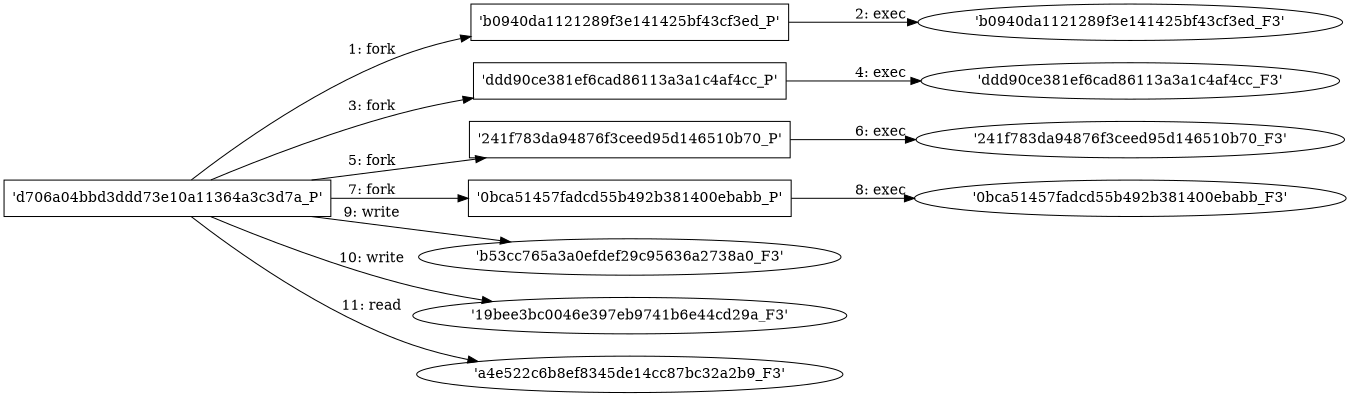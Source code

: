 digraph "D:\Learning\Paper\apt\基于CTI的攻击预警\Dataset\攻击图\ASGfromALLCTI\Vulnerability Spotlight Multiple remote code execution vulnerabilities in Microsoft Azure Sphere.dot" {
rankdir="LR"
size="9"
fixedsize="false"
splines="true"
nodesep=0.3
ranksep=0
fontsize=10
overlap="scalexy"
engine= "neato"
	"'d706a04bbd3ddd73e10a11364a3c3d7a_P'" [node_type=Process shape=box]
	"'b0940da1121289f3e141425bf43cf3ed_P'" [node_type=Process shape=box]
	"'d706a04bbd3ddd73e10a11364a3c3d7a_P'" -> "'b0940da1121289f3e141425bf43cf3ed_P'" [label="1: fork"]
	"'b0940da1121289f3e141425bf43cf3ed_P'" [node_type=Process shape=box]
	"'b0940da1121289f3e141425bf43cf3ed_F3'" [node_type=File shape=ellipse]
	"'b0940da1121289f3e141425bf43cf3ed_P'" -> "'b0940da1121289f3e141425bf43cf3ed_F3'" [label="2: exec"]
	"'d706a04bbd3ddd73e10a11364a3c3d7a_P'" [node_type=Process shape=box]
	"'ddd90ce381ef6cad86113a3a1c4af4cc_P'" [node_type=Process shape=box]
	"'d706a04bbd3ddd73e10a11364a3c3d7a_P'" -> "'ddd90ce381ef6cad86113a3a1c4af4cc_P'" [label="3: fork"]
	"'ddd90ce381ef6cad86113a3a1c4af4cc_P'" [node_type=Process shape=box]
	"'ddd90ce381ef6cad86113a3a1c4af4cc_F3'" [node_type=File shape=ellipse]
	"'ddd90ce381ef6cad86113a3a1c4af4cc_P'" -> "'ddd90ce381ef6cad86113a3a1c4af4cc_F3'" [label="4: exec"]
	"'d706a04bbd3ddd73e10a11364a3c3d7a_P'" [node_type=Process shape=box]
	"'241f783da94876f3ceed95d146510b70_P'" [node_type=Process shape=box]
	"'d706a04bbd3ddd73e10a11364a3c3d7a_P'" -> "'241f783da94876f3ceed95d146510b70_P'" [label="5: fork"]
	"'241f783da94876f3ceed95d146510b70_P'" [node_type=Process shape=box]
	"'241f783da94876f3ceed95d146510b70_F3'" [node_type=File shape=ellipse]
	"'241f783da94876f3ceed95d146510b70_P'" -> "'241f783da94876f3ceed95d146510b70_F3'" [label="6: exec"]
	"'d706a04bbd3ddd73e10a11364a3c3d7a_P'" [node_type=Process shape=box]
	"'0bca51457fadcd55b492b381400ebabb_P'" [node_type=Process shape=box]
	"'d706a04bbd3ddd73e10a11364a3c3d7a_P'" -> "'0bca51457fadcd55b492b381400ebabb_P'" [label="7: fork"]
	"'0bca51457fadcd55b492b381400ebabb_P'" [node_type=Process shape=box]
	"'0bca51457fadcd55b492b381400ebabb_F3'" [node_type=File shape=ellipse]
	"'0bca51457fadcd55b492b381400ebabb_P'" -> "'0bca51457fadcd55b492b381400ebabb_F3'" [label="8: exec"]
	"'b53cc765a3a0efdef29c95636a2738a0_F3'" [node_type=file shape=ellipse]
	"'d706a04bbd3ddd73e10a11364a3c3d7a_P'" [node_type=Process shape=box]
	"'d706a04bbd3ddd73e10a11364a3c3d7a_P'" -> "'b53cc765a3a0efdef29c95636a2738a0_F3'" [label="9: write"]
	"'19bee3bc0046e397eb9741b6e44cd29a_F3'" [node_type=file shape=ellipse]
	"'d706a04bbd3ddd73e10a11364a3c3d7a_P'" [node_type=Process shape=box]
	"'d706a04bbd3ddd73e10a11364a3c3d7a_P'" -> "'19bee3bc0046e397eb9741b6e44cd29a_F3'" [label="10: write"]
	"'a4e522c6b8ef8345de14cc87bc32a2b9_F3'" [node_type=file shape=ellipse]
	"'d706a04bbd3ddd73e10a11364a3c3d7a_P'" [node_type=Process shape=box]
	"'d706a04bbd3ddd73e10a11364a3c3d7a_P'" -> "'a4e522c6b8ef8345de14cc87bc32a2b9_F3'" [label="11: read"]
}

